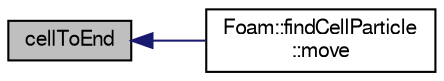 digraph "cellToEnd"
{
  bgcolor="transparent";
  edge [fontname="FreeSans",fontsize="10",labelfontname="FreeSans",labelfontsize="10"];
  node [fontname="FreeSans",fontsize="10",shape=record];
  rankdir="LR";
  Node1 [label="cellToEnd",height=0.2,width=0.4,color="black", fillcolor="grey75", style="filled" fontcolor="black"];
  Node1 -> Node2 [dir="back",color="midnightblue",fontsize="10",style="solid",fontname="FreeSans"];
  Node2 [label="Foam::findCellParticle\l::move",height=0.2,width=0.4,color="black",URL="$a00779.html#aa3b793966d64802fdf262dd4d14d21ed",tooltip="Track all particles to their end point. "];
}
